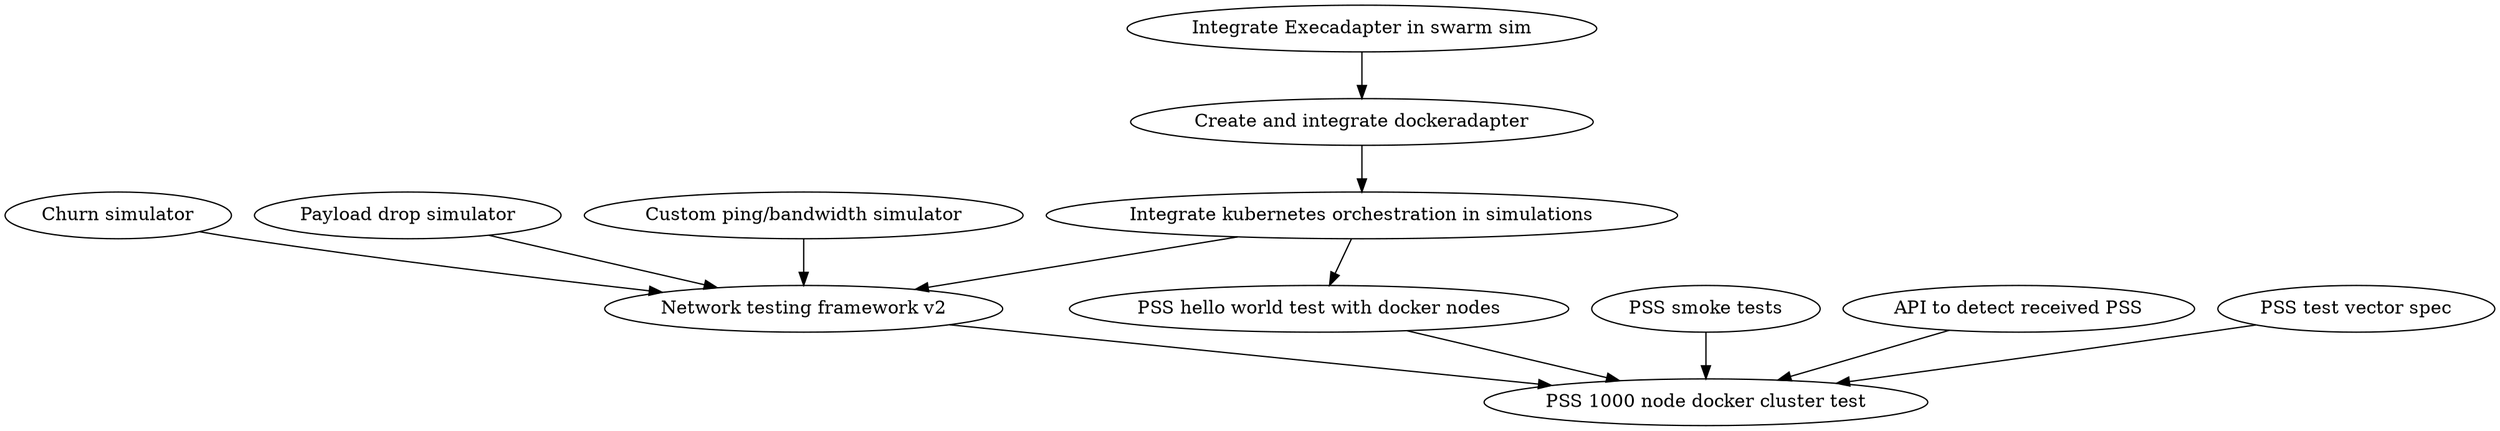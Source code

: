 digraph {
	test_execadapter [label="Integrate Execadapter in swarm sim"]
	test_dockeradapter [label="Create and integrate dockeradapter"]
	test_dockerkubernetes [label="Integrate kubernetes orchestration in simulations"]
	test_sim2 [label="Network testing framework v2"]
	test_pssdockerinit [label="PSS hello world test with docker nodes"]
	test_churn [label="Churn simulator"]
	test_drop [label="Payload drop simulator"]
	test_throttle [label="Custom ping/bandwidth simulator"]
	test_psssmoke [label="PSS smoke tests"]
	test_pssmsghook [label="API to detect received PSS"]
	test_pssfinal [label="PSS 1000 node docker cluster test"]
	test_pssfinalspec [label="PSS test vector spec"]

	test_execadapter -> test_dockeradapter -> test_dockerkubernetes -> test_sim2
	test_dockerkubernetes -> test_pssdockerinit -> test_pssfinal
	test_churn -> test_sim2
	test_throttle -> test_sim2
	test_drop -> test_sim2
	test_sim2 -> test_pssfinal
	test_psssmoke -> test_pssfinal
	test_pssmsghook -> test_pssfinal
	test_pssfinalspec -> test_pssfinal
}
